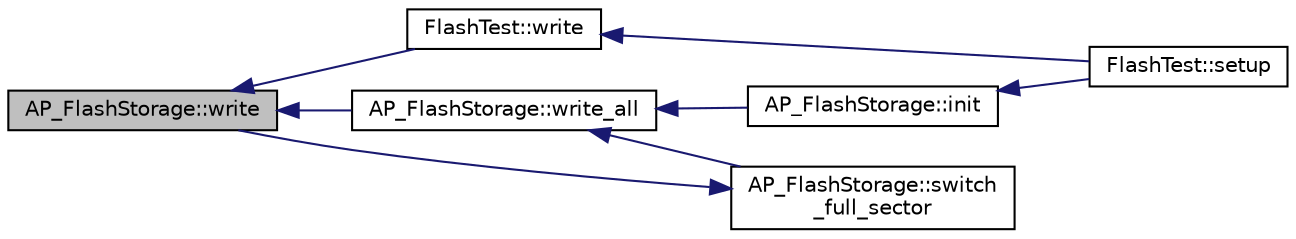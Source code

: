 digraph "AP_FlashStorage::write"
{
 // INTERACTIVE_SVG=YES
  edge [fontname="Helvetica",fontsize="10",labelfontname="Helvetica",labelfontsize="10"];
  node [fontname="Helvetica",fontsize="10",shape=record];
  rankdir="LR";
  Node1 [label="AP_FlashStorage::write",height=0.2,width=0.4,color="black", fillcolor="grey75", style="filled", fontcolor="black"];
  Node1 -> Node2 [dir="back",color="midnightblue",fontsize="10",style="solid",fontname="Helvetica"];
  Node2 [label="FlashTest::write",height=0.2,width=0.4,color="black", fillcolor="white", style="filled",URL="$classFlashTest.html#af36af40bfac8e5a2d89c6c4dd22a1a42"];
  Node2 -> Node3 [dir="back",color="midnightblue",fontsize="10",style="solid",fontname="Helvetica"];
  Node3 [label="FlashTest::setup",height=0.2,width=0.4,color="black", fillcolor="white", style="filled",URL="$classFlashTest.html#a6c57c81a070382bd61c6ecd10ce5f1ee"];
  Node1 -> Node4 [dir="back",color="midnightblue",fontsize="10",style="solid",fontname="Helvetica"];
  Node4 [label="AP_FlashStorage::write_all",height=0.2,width=0.4,color="black", fillcolor="white", style="filled",URL="$classAP__FlashStorage.html#a583ab6eb8d0903174321272fc3c39f5d"];
  Node4 -> Node5 [dir="back",color="midnightblue",fontsize="10",style="solid",fontname="Helvetica"];
  Node5 [label="AP_FlashStorage::init",height=0.2,width=0.4,color="black", fillcolor="white", style="filled",URL="$classAP__FlashStorage.html#ac2133d4c431255ee294db68364dd43a3"];
  Node5 -> Node3 [dir="back",color="midnightblue",fontsize="10",style="solid",fontname="Helvetica"];
  Node4 -> Node6 [dir="back",color="midnightblue",fontsize="10",style="solid",fontname="Helvetica"];
  Node6 [label="AP_FlashStorage::switch\l_full_sector",height=0.2,width=0.4,color="black", fillcolor="white", style="filled",URL="$classAP__FlashStorage.html#a0f1fcc2a684940d96a9288c104afc98d"];
  Node6 -> Node1 [dir="back",color="midnightblue",fontsize="10",style="solid",fontname="Helvetica"];
}
